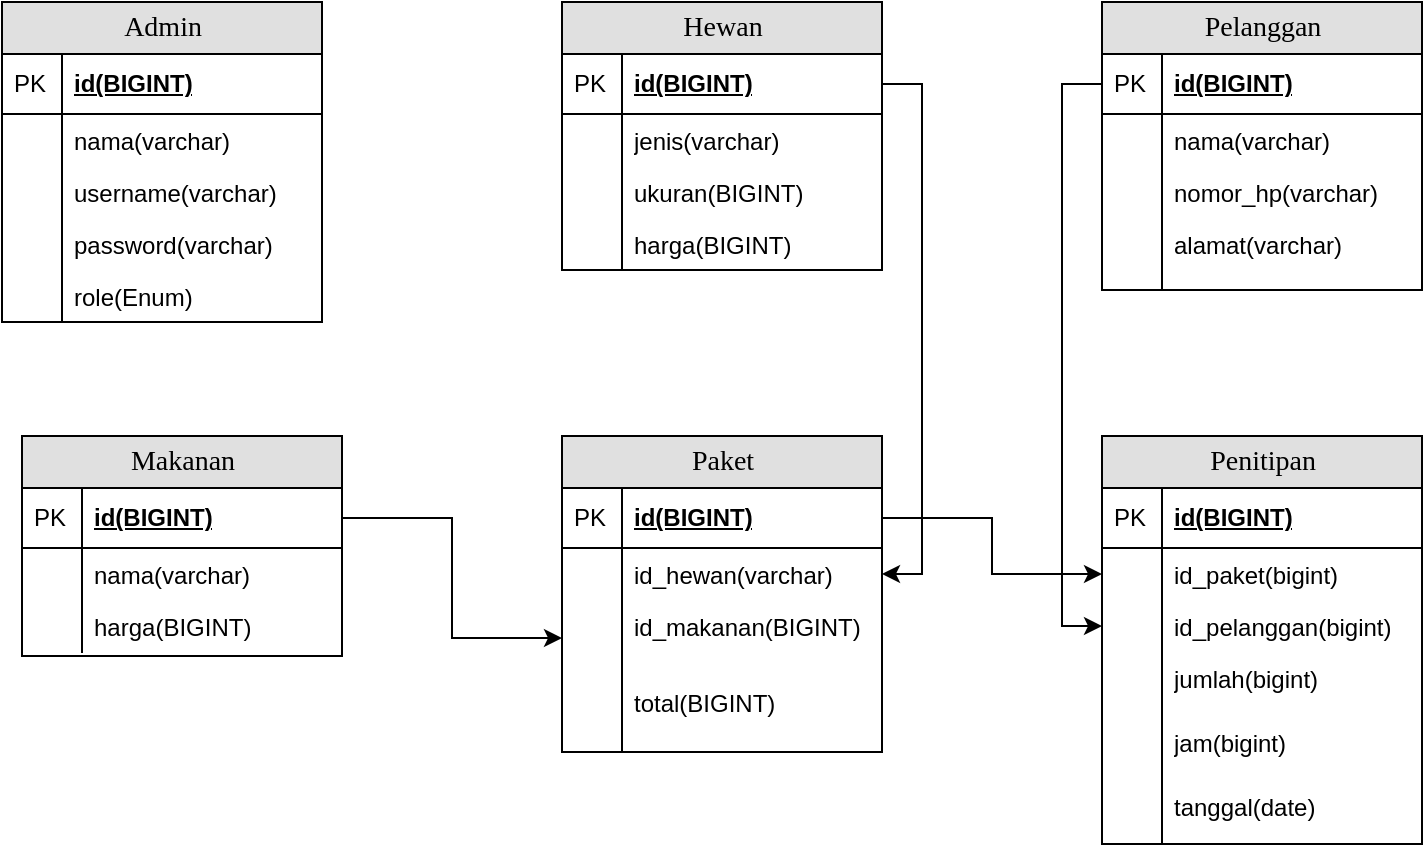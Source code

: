 <mxfile version="20.2.0" type="github">
  <diagram name="Page-1" id="e56a1550-8fbb-45ad-956c-1786394a9013">
    <mxGraphModel dx="814" dy="574" grid="1" gridSize="10" guides="1" tooltips="1" connect="1" arrows="1" fold="1" page="1" pageScale="1" pageWidth="1100" pageHeight="850" background="none" math="0" shadow="0">
      <root>
        <mxCell id="0" />
        <mxCell id="1" parent="0" />
        <mxCell id="2e49270ec7c68f3f-8" value="Admin" style="swimlane;html=1;fontStyle=0;childLayout=stackLayout;horizontal=1;startSize=26;fillColor=#e0e0e0;horizontalStack=0;resizeParent=1;resizeLast=0;collapsible=1;marginBottom=0;swimlaneFillColor=#ffffff;align=center;rounded=0;shadow=0;comic=0;labelBackgroundColor=none;strokeWidth=1;fontFamily=Verdana;fontSize=14;swimlaneLine=1;" parent="1" vertex="1">
          <mxGeometry width="160" height="160" as="geometry" />
        </mxCell>
        <mxCell id="2e49270ec7c68f3f-9" value="id(BIGINT)" style="shape=partialRectangle;top=0;left=0;right=0;bottom=1;html=1;align=left;verticalAlign=middle;fillColor=none;spacingLeft=34;spacingRight=4;whiteSpace=wrap;overflow=hidden;rotatable=0;points=[[0,0.5],[1,0.5]];portConstraint=eastwest;dropTarget=0;fontStyle=5;" parent="2e49270ec7c68f3f-8" vertex="1">
          <mxGeometry y="26" width="160" height="30" as="geometry" />
        </mxCell>
        <mxCell id="2e49270ec7c68f3f-10" value="PK" style="shape=partialRectangle;top=0;left=0;bottom=0;html=1;fillColor=none;align=left;verticalAlign=middle;spacingLeft=4;spacingRight=4;whiteSpace=wrap;overflow=hidden;rotatable=0;points=[];portConstraint=eastwest;part=1;" parent="2e49270ec7c68f3f-9" vertex="1" connectable="0">
          <mxGeometry width="30" height="30" as="geometry" />
        </mxCell>
        <mxCell id="2e49270ec7c68f3f-11" value="nama(varchar)" style="shape=partialRectangle;top=0;left=0;right=0;bottom=0;html=1;align=left;verticalAlign=top;fillColor=none;spacingLeft=34;spacingRight=4;whiteSpace=wrap;overflow=hidden;rotatable=0;points=[[0,0.5],[1,0.5]];portConstraint=eastwest;dropTarget=0;" parent="2e49270ec7c68f3f-8" vertex="1">
          <mxGeometry y="56" width="160" height="26" as="geometry" />
        </mxCell>
        <mxCell id="2e49270ec7c68f3f-12" value="" style="shape=partialRectangle;top=0;left=0;bottom=0;html=1;fillColor=none;align=left;verticalAlign=top;spacingLeft=4;spacingRight=4;whiteSpace=wrap;overflow=hidden;rotatable=0;points=[];portConstraint=eastwest;part=1;" parent="2e49270ec7c68f3f-11" vertex="1" connectable="0">
          <mxGeometry width="30" height="26" as="geometry" />
        </mxCell>
        <mxCell id="2e49270ec7c68f3f-13" value="username(varchar)" style="shape=partialRectangle;top=0;left=0;right=0;bottom=0;html=1;align=left;verticalAlign=top;fillColor=none;spacingLeft=34;spacingRight=4;whiteSpace=wrap;overflow=hidden;rotatable=0;points=[[0,0.5],[1,0.5]];portConstraint=eastwest;dropTarget=0;" parent="2e49270ec7c68f3f-8" vertex="1">
          <mxGeometry y="82" width="160" height="26" as="geometry" />
        </mxCell>
        <mxCell id="2e49270ec7c68f3f-14" value="" style="shape=partialRectangle;top=0;left=0;bottom=0;html=1;fillColor=none;align=left;verticalAlign=top;spacingLeft=4;spacingRight=4;whiteSpace=wrap;overflow=hidden;rotatable=0;points=[];portConstraint=eastwest;part=1;" parent="2e49270ec7c68f3f-13" vertex="1" connectable="0">
          <mxGeometry width="30" height="26" as="geometry" />
        </mxCell>
        <mxCell id="2e49270ec7c68f3f-15" value="password(varchar)" style="shape=partialRectangle;top=0;left=0;right=0;bottom=0;html=1;align=left;verticalAlign=top;fillColor=none;spacingLeft=34;spacingRight=4;whiteSpace=wrap;overflow=hidden;rotatable=0;points=[[0,0.5],[1,0.5]];portConstraint=eastwest;dropTarget=0;" parent="2e49270ec7c68f3f-8" vertex="1">
          <mxGeometry y="108" width="160" height="26" as="geometry" />
        </mxCell>
        <mxCell id="2e49270ec7c68f3f-16" value="" style="shape=partialRectangle;top=0;left=0;bottom=0;html=1;fillColor=none;align=left;verticalAlign=top;spacingLeft=4;spacingRight=4;whiteSpace=wrap;overflow=hidden;rotatable=0;points=[];portConstraint=eastwest;part=1;" parent="2e49270ec7c68f3f-15" vertex="1" connectable="0">
          <mxGeometry width="30" height="26" as="geometry" />
        </mxCell>
        <mxCell id="2us343jR7j0hdFJ10d-l-81" value="role(Enum)" style="shape=partialRectangle;top=0;left=0;right=0;bottom=0;html=1;align=left;verticalAlign=top;fillColor=none;spacingLeft=34;spacingRight=4;whiteSpace=wrap;overflow=hidden;rotatable=0;points=[[0,0.5],[1,0.5]];portConstraint=eastwest;dropTarget=0;" vertex="1" parent="2e49270ec7c68f3f-8">
          <mxGeometry y="134" width="160" height="26" as="geometry" />
        </mxCell>
        <mxCell id="2us343jR7j0hdFJ10d-l-82" value="" style="shape=partialRectangle;top=0;left=0;bottom=0;html=1;fillColor=none;align=left;verticalAlign=top;spacingLeft=4;spacingRight=4;whiteSpace=wrap;overflow=hidden;rotatable=0;points=[];portConstraint=eastwest;part=1;" vertex="1" connectable="0" parent="2us343jR7j0hdFJ10d-l-81">
          <mxGeometry width="30" height="26" as="geometry" />
        </mxCell>
        <mxCell id="2us343jR7j0hdFJ10d-l-2" value="Hewan" style="swimlane;html=1;fontStyle=0;childLayout=stackLayout;horizontal=1;startSize=26;fillColor=#e0e0e0;horizontalStack=0;resizeParent=1;resizeLast=0;collapsible=1;marginBottom=0;swimlaneFillColor=#ffffff;align=center;rounded=0;shadow=0;comic=0;labelBackgroundColor=none;strokeWidth=1;fontFamily=Verdana;fontSize=14;swimlaneLine=1;" vertex="1" parent="1">
          <mxGeometry x="280" width="160" height="134" as="geometry" />
        </mxCell>
        <mxCell id="2us343jR7j0hdFJ10d-l-3" value="id(BIGINT)" style="shape=partialRectangle;top=0;left=0;right=0;bottom=1;html=1;align=left;verticalAlign=middle;fillColor=none;spacingLeft=34;spacingRight=4;whiteSpace=wrap;overflow=hidden;rotatable=0;points=[[0,0.5],[1,0.5]];portConstraint=eastwest;dropTarget=0;fontStyle=5;" vertex="1" parent="2us343jR7j0hdFJ10d-l-2">
          <mxGeometry y="26" width="160" height="30" as="geometry" />
        </mxCell>
        <mxCell id="2us343jR7j0hdFJ10d-l-4" value="PK" style="shape=partialRectangle;top=0;left=0;bottom=0;html=1;fillColor=none;align=left;verticalAlign=middle;spacingLeft=4;spacingRight=4;whiteSpace=wrap;overflow=hidden;rotatable=0;points=[];portConstraint=eastwest;part=1;" vertex="1" connectable="0" parent="2us343jR7j0hdFJ10d-l-3">
          <mxGeometry width="30" height="30" as="geometry" />
        </mxCell>
        <mxCell id="2us343jR7j0hdFJ10d-l-5" value="jenis(varchar)" style="shape=partialRectangle;top=0;left=0;right=0;bottom=0;html=1;align=left;verticalAlign=top;fillColor=none;spacingLeft=34;spacingRight=4;whiteSpace=wrap;overflow=hidden;rotatable=0;points=[[0,0.5],[1,0.5]];portConstraint=eastwest;dropTarget=0;" vertex="1" parent="2us343jR7j0hdFJ10d-l-2">
          <mxGeometry y="56" width="160" height="26" as="geometry" />
        </mxCell>
        <mxCell id="2us343jR7j0hdFJ10d-l-6" value="" style="shape=partialRectangle;top=0;left=0;bottom=0;html=1;fillColor=none;align=left;verticalAlign=top;spacingLeft=4;spacingRight=4;whiteSpace=wrap;overflow=hidden;rotatable=0;points=[];portConstraint=eastwest;part=1;" vertex="1" connectable="0" parent="2us343jR7j0hdFJ10d-l-5">
          <mxGeometry width="30" height="26" as="geometry" />
        </mxCell>
        <mxCell id="2us343jR7j0hdFJ10d-l-7" value="ukuran(BIGINT)" style="shape=partialRectangle;top=0;left=0;right=0;bottom=0;html=1;align=left;verticalAlign=top;fillColor=none;spacingLeft=34;spacingRight=4;whiteSpace=wrap;overflow=hidden;rotatable=0;points=[[0,0.5],[1,0.5]];portConstraint=eastwest;dropTarget=0;" vertex="1" parent="2us343jR7j0hdFJ10d-l-2">
          <mxGeometry y="82" width="160" height="26" as="geometry" />
        </mxCell>
        <mxCell id="2us343jR7j0hdFJ10d-l-8" value="" style="shape=partialRectangle;top=0;left=0;bottom=0;html=1;fillColor=none;align=left;verticalAlign=top;spacingLeft=4;spacingRight=4;whiteSpace=wrap;overflow=hidden;rotatable=0;points=[];portConstraint=eastwest;part=1;" vertex="1" connectable="0" parent="2us343jR7j0hdFJ10d-l-7">
          <mxGeometry width="30" height="26" as="geometry" />
        </mxCell>
        <mxCell id="2us343jR7j0hdFJ10d-l-44" value="harga(BIGINT)" style="shape=partialRectangle;top=0;left=0;right=0;bottom=0;html=1;align=left;verticalAlign=top;fillColor=none;spacingLeft=34;spacingRight=4;whiteSpace=wrap;overflow=hidden;rotatable=0;points=[[0,0.5],[1,0.5]];portConstraint=eastwest;dropTarget=0;" vertex="1" parent="2us343jR7j0hdFJ10d-l-2">
          <mxGeometry y="108" width="160" height="26" as="geometry" />
        </mxCell>
        <mxCell id="2us343jR7j0hdFJ10d-l-45" value="" style="shape=partialRectangle;top=0;left=0;bottom=0;html=1;fillColor=none;align=left;verticalAlign=top;spacingLeft=4;spacingRight=4;whiteSpace=wrap;overflow=hidden;rotatable=0;points=[];portConstraint=eastwest;part=1;" vertex="1" connectable="0" parent="2us343jR7j0hdFJ10d-l-44">
          <mxGeometry width="30" height="26" as="geometry" />
        </mxCell>
        <mxCell id="2us343jR7j0hdFJ10d-l-22" value="Pelanggan" style="swimlane;html=1;fontStyle=0;childLayout=stackLayout;horizontal=1;startSize=26;fillColor=#e0e0e0;horizontalStack=0;resizeParent=1;resizeLast=0;collapsible=1;marginBottom=0;swimlaneFillColor=#ffffff;align=center;rounded=0;shadow=0;comic=0;labelBackgroundColor=none;strokeWidth=1;fontFamily=Verdana;fontSize=14;swimlaneLine=1;" vertex="1" parent="1">
          <mxGeometry x="550" width="160" height="144" as="geometry" />
        </mxCell>
        <mxCell id="2us343jR7j0hdFJ10d-l-23" value="id(BIGINT)" style="shape=partialRectangle;top=0;left=0;right=0;bottom=1;html=1;align=left;verticalAlign=middle;fillColor=none;spacingLeft=34;spacingRight=4;whiteSpace=wrap;overflow=hidden;rotatable=0;points=[[0,0.5],[1,0.5]];portConstraint=eastwest;dropTarget=0;fontStyle=5;" vertex="1" parent="2us343jR7j0hdFJ10d-l-22">
          <mxGeometry y="26" width="160" height="30" as="geometry" />
        </mxCell>
        <mxCell id="2us343jR7j0hdFJ10d-l-24" value="PK" style="shape=partialRectangle;top=0;left=0;bottom=0;html=1;fillColor=none;align=left;verticalAlign=middle;spacingLeft=4;spacingRight=4;whiteSpace=wrap;overflow=hidden;rotatable=0;points=[];portConstraint=eastwest;part=1;" vertex="1" connectable="0" parent="2us343jR7j0hdFJ10d-l-23">
          <mxGeometry width="30" height="30" as="geometry" />
        </mxCell>
        <mxCell id="2us343jR7j0hdFJ10d-l-25" value="nama(varchar)" style="shape=partialRectangle;top=0;left=0;right=0;bottom=0;html=1;align=left;verticalAlign=top;fillColor=none;spacingLeft=34;spacingRight=4;whiteSpace=wrap;overflow=hidden;rotatable=0;points=[[0,0.5],[1,0.5]];portConstraint=eastwest;dropTarget=0;" vertex="1" parent="2us343jR7j0hdFJ10d-l-22">
          <mxGeometry y="56" width="160" height="26" as="geometry" />
        </mxCell>
        <mxCell id="2us343jR7j0hdFJ10d-l-26" value="" style="shape=partialRectangle;top=0;left=0;bottom=0;html=1;fillColor=none;align=left;verticalAlign=top;spacingLeft=4;spacingRight=4;whiteSpace=wrap;overflow=hidden;rotatable=0;points=[];portConstraint=eastwest;part=1;" vertex="1" connectable="0" parent="2us343jR7j0hdFJ10d-l-25">
          <mxGeometry width="30" height="26" as="geometry" />
        </mxCell>
        <mxCell id="2us343jR7j0hdFJ10d-l-27" value="nomor_hp(varchar)" style="shape=partialRectangle;top=0;left=0;right=0;bottom=0;html=1;align=left;verticalAlign=top;fillColor=none;spacingLeft=34;spacingRight=4;whiteSpace=wrap;overflow=hidden;rotatable=0;points=[[0,0.5],[1,0.5]];portConstraint=eastwest;dropTarget=0;" vertex="1" parent="2us343jR7j0hdFJ10d-l-22">
          <mxGeometry y="82" width="160" height="26" as="geometry" />
        </mxCell>
        <mxCell id="2us343jR7j0hdFJ10d-l-28" value="" style="shape=partialRectangle;top=0;left=0;bottom=0;html=1;fillColor=none;align=left;verticalAlign=top;spacingLeft=4;spacingRight=4;whiteSpace=wrap;overflow=hidden;rotatable=0;points=[];portConstraint=eastwest;part=1;" vertex="1" connectable="0" parent="2us343jR7j0hdFJ10d-l-27">
          <mxGeometry width="30" height="26" as="geometry" />
        </mxCell>
        <mxCell id="2us343jR7j0hdFJ10d-l-29" value="alamat(varchar)" style="shape=partialRectangle;top=0;left=0;right=0;bottom=0;html=1;align=left;verticalAlign=top;fillColor=none;spacingLeft=34;spacingRight=4;whiteSpace=wrap;overflow=hidden;rotatable=0;points=[[0,0.5],[1,0.5]];portConstraint=eastwest;dropTarget=0;" vertex="1" parent="2us343jR7j0hdFJ10d-l-22">
          <mxGeometry y="108" width="160" height="26" as="geometry" />
        </mxCell>
        <mxCell id="2us343jR7j0hdFJ10d-l-30" value="" style="shape=partialRectangle;top=0;left=0;bottom=0;html=1;fillColor=none;align=left;verticalAlign=top;spacingLeft=4;spacingRight=4;whiteSpace=wrap;overflow=hidden;rotatable=0;points=[];portConstraint=eastwest;part=1;" vertex="1" connectable="0" parent="2us343jR7j0hdFJ10d-l-29">
          <mxGeometry width="30" height="26" as="geometry" />
        </mxCell>
        <mxCell id="2us343jR7j0hdFJ10d-l-31" value="" style="shape=partialRectangle;top=0;left=0;right=0;bottom=0;html=1;align=left;verticalAlign=top;fillColor=none;spacingLeft=34;spacingRight=4;whiteSpace=wrap;overflow=hidden;rotatable=0;points=[[0,0.5],[1,0.5]];portConstraint=eastwest;dropTarget=0;" vertex="1" parent="2us343jR7j0hdFJ10d-l-22">
          <mxGeometry y="134" width="160" height="10" as="geometry" />
        </mxCell>
        <mxCell id="2us343jR7j0hdFJ10d-l-32" value="" style="shape=partialRectangle;top=0;left=0;bottom=0;html=1;fillColor=none;align=left;verticalAlign=top;spacingLeft=4;spacingRight=4;whiteSpace=wrap;overflow=hidden;rotatable=0;points=[];portConstraint=eastwest;part=1;" vertex="1" connectable="0" parent="2us343jR7j0hdFJ10d-l-31">
          <mxGeometry width="30" height="10" as="geometry" />
        </mxCell>
        <mxCell id="2us343jR7j0hdFJ10d-l-33" value="Penitipan" style="swimlane;html=1;fontStyle=0;childLayout=stackLayout;horizontal=1;startSize=26;fillColor=#e0e0e0;horizontalStack=0;resizeParent=1;resizeLast=0;collapsible=1;marginBottom=0;swimlaneFillColor=#ffffff;align=center;rounded=0;shadow=0;comic=0;labelBackgroundColor=none;strokeWidth=1;fontFamily=Verdana;fontSize=14;swimlaneLine=1;" vertex="1" parent="1">
          <mxGeometry x="550" y="217" width="160" height="204" as="geometry" />
        </mxCell>
        <mxCell id="2us343jR7j0hdFJ10d-l-34" value="id(BIGINT)" style="shape=partialRectangle;top=0;left=0;right=0;bottom=1;html=1;align=left;verticalAlign=middle;fillColor=none;spacingLeft=34;spacingRight=4;whiteSpace=wrap;overflow=hidden;rotatable=0;points=[[0,0.5],[1,0.5]];portConstraint=eastwest;dropTarget=0;fontStyle=5;" vertex="1" parent="2us343jR7j0hdFJ10d-l-33">
          <mxGeometry y="26" width="160" height="30" as="geometry" />
        </mxCell>
        <mxCell id="2us343jR7j0hdFJ10d-l-35" value="PK" style="shape=partialRectangle;top=0;left=0;bottom=0;html=1;fillColor=none;align=left;verticalAlign=middle;spacingLeft=4;spacingRight=4;whiteSpace=wrap;overflow=hidden;rotatable=0;points=[];portConstraint=eastwest;part=1;" vertex="1" connectable="0" parent="2us343jR7j0hdFJ10d-l-34">
          <mxGeometry width="30" height="30" as="geometry" />
        </mxCell>
        <mxCell id="2us343jR7j0hdFJ10d-l-36" value="id_paket(bigint)" style="shape=partialRectangle;top=0;left=0;right=0;bottom=0;html=1;align=left;verticalAlign=top;fillColor=none;spacingLeft=34;spacingRight=4;whiteSpace=wrap;overflow=hidden;rotatable=0;points=[[0,0.5],[1,0.5]];portConstraint=eastwest;dropTarget=0;" vertex="1" parent="2us343jR7j0hdFJ10d-l-33">
          <mxGeometry y="56" width="160" height="26" as="geometry" />
        </mxCell>
        <mxCell id="2us343jR7j0hdFJ10d-l-37" value="" style="shape=partialRectangle;top=0;left=0;bottom=0;html=1;fillColor=none;align=left;verticalAlign=top;spacingLeft=4;spacingRight=4;whiteSpace=wrap;overflow=hidden;rotatable=0;points=[];portConstraint=eastwest;part=1;" vertex="1" connectable="0" parent="2us343jR7j0hdFJ10d-l-36">
          <mxGeometry width="30" height="26" as="geometry" />
        </mxCell>
        <mxCell id="2us343jR7j0hdFJ10d-l-38" value="id_pelanggan(bigint)" style="shape=partialRectangle;top=0;left=0;right=0;bottom=0;html=1;align=left;verticalAlign=top;fillColor=none;spacingLeft=34;spacingRight=4;whiteSpace=wrap;overflow=hidden;rotatable=0;points=[[0,0.5],[1,0.5]];portConstraint=eastwest;dropTarget=0;" vertex="1" parent="2us343jR7j0hdFJ10d-l-33">
          <mxGeometry y="82" width="160" height="26" as="geometry" />
        </mxCell>
        <mxCell id="2us343jR7j0hdFJ10d-l-39" value="" style="shape=partialRectangle;top=0;left=0;bottom=0;html=1;fillColor=none;align=left;verticalAlign=top;spacingLeft=4;spacingRight=4;whiteSpace=wrap;overflow=hidden;rotatable=0;points=[];portConstraint=eastwest;part=1;" vertex="1" connectable="0" parent="2us343jR7j0hdFJ10d-l-38">
          <mxGeometry width="30" height="26" as="geometry" />
        </mxCell>
        <mxCell id="2us343jR7j0hdFJ10d-l-46" value="jumlah(bigint)" style="shape=partialRectangle;top=0;left=0;right=0;bottom=0;html=1;align=left;verticalAlign=top;fillColor=none;spacingLeft=34;spacingRight=4;whiteSpace=wrap;overflow=hidden;rotatable=0;points=[[0,0.5],[1,0.5]];portConstraint=eastwest;dropTarget=0;" vertex="1" parent="2us343jR7j0hdFJ10d-l-33">
          <mxGeometry y="108" width="160" height="32" as="geometry" />
        </mxCell>
        <mxCell id="2us343jR7j0hdFJ10d-l-47" value="" style="shape=partialRectangle;top=0;left=0;bottom=0;html=1;fillColor=none;align=left;verticalAlign=top;spacingLeft=4;spacingRight=4;whiteSpace=wrap;overflow=hidden;rotatable=0;points=[];portConstraint=eastwest;part=1;" vertex="1" connectable="0" parent="2us343jR7j0hdFJ10d-l-46">
          <mxGeometry width="30" height="32" as="geometry" />
        </mxCell>
        <mxCell id="2us343jR7j0hdFJ10d-l-48" value="jam(bigint)" style="shape=partialRectangle;top=0;left=0;right=0;bottom=0;html=1;align=left;verticalAlign=top;fillColor=none;spacingLeft=34;spacingRight=4;whiteSpace=wrap;overflow=hidden;rotatable=0;points=[[0,0.5],[1,0.5]];portConstraint=eastwest;dropTarget=0;" vertex="1" parent="2us343jR7j0hdFJ10d-l-33">
          <mxGeometry y="140" width="160" height="32" as="geometry" />
        </mxCell>
        <mxCell id="2us343jR7j0hdFJ10d-l-49" value="" style="shape=partialRectangle;top=0;left=0;bottom=0;html=1;fillColor=none;align=left;verticalAlign=top;spacingLeft=4;spacingRight=4;whiteSpace=wrap;overflow=hidden;rotatable=0;points=[];portConstraint=eastwest;part=1;" vertex="1" connectable="0" parent="2us343jR7j0hdFJ10d-l-48">
          <mxGeometry width="30" height="32" as="geometry" />
        </mxCell>
        <mxCell id="2us343jR7j0hdFJ10d-l-50" value="tanggal(date)" style="shape=partialRectangle;top=0;left=0;right=0;bottom=0;html=1;align=left;verticalAlign=top;fillColor=none;spacingLeft=34;spacingRight=4;whiteSpace=wrap;overflow=hidden;rotatable=0;points=[[0,0.5],[1,0.5]];portConstraint=eastwest;dropTarget=0;" vertex="1" parent="2us343jR7j0hdFJ10d-l-33">
          <mxGeometry y="172" width="160" height="32" as="geometry" />
        </mxCell>
        <mxCell id="2us343jR7j0hdFJ10d-l-51" value="" style="shape=partialRectangle;top=0;left=0;bottom=0;html=1;fillColor=none;align=left;verticalAlign=top;spacingLeft=4;spacingRight=4;whiteSpace=wrap;overflow=hidden;rotatable=0;points=[];portConstraint=eastwest;part=1;" vertex="1" connectable="0" parent="2us343jR7j0hdFJ10d-l-50">
          <mxGeometry width="30" height="32" as="geometry" />
        </mxCell>
        <mxCell id="2us343jR7j0hdFJ10d-l-54" value="Makanan" style="swimlane;html=1;fontStyle=0;childLayout=stackLayout;horizontal=1;startSize=26;fillColor=#e0e0e0;horizontalStack=0;resizeParent=1;resizeLast=0;collapsible=1;marginBottom=0;swimlaneFillColor=#ffffff;align=center;rounded=0;shadow=0;comic=0;labelBackgroundColor=none;strokeWidth=1;fontFamily=Verdana;fontSize=14;swimlaneLine=1;" vertex="1" parent="1">
          <mxGeometry x="10" y="217" width="160" height="110" as="geometry" />
        </mxCell>
        <mxCell id="2us343jR7j0hdFJ10d-l-55" value="id(BIGINT)" style="shape=partialRectangle;top=0;left=0;right=0;bottom=1;html=1;align=left;verticalAlign=middle;fillColor=none;spacingLeft=34;spacingRight=4;whiteSpace=wrap;overflow=hidden;rotatable=0;points=[[0,0.5],[1,0.5]];portConstraint=eastwest;dropTarget=0;fontStyle=5;" vertex="1" parent="2us343jR7j0hdFJ10d-l-54">
          <mxGeometry y="26" width="160" height="30" as="geometry" />
        </mxCell>
        <mxCell id="2us343jR7j0hdFJ10d-l-56" value="PK" style="shape=partialRectangle;top=0;left=0;bottom=0;html=1;fillColor=none;align=left;verticalAlign=middle;spacingLeft=4;spacingRight=4;whiteSpace=wrap;overflow=hidden;rotatable=0;points=[];portConstraint=eastwest;part=1;" vertex="1" connectable="0" parent="2us343jR7j0hdFJ10d-l-55">
          <mxGeometry width="30" height="30" as="geometry" />
        </mxCell>
        <mxCell id="2us343jR7j0hdFJ10d-l-57" value="nama(varchar)" style="shape=partialRectangle;top=0;left=0;right=0;bottom=0;html=1;align=left;verticalAlign=top;fillColor=none;spacingLeft=34;spacingRight=4;whiteSpace=wrap;overflow=hidden;rotatable=0;points=[[0,0.5],[1,0.5]];portConstraint=eastwest;dropTarget=0;" vertex="1" parent="2us343jR7j0hdFJ10d-l-54">
          <mxGeometry y="56" width="160" height="26" as="geometry" />
        </mxCell>
        <mxCell id="2us343jR7j0hdFJ10d-l-58" value="" style="shape=partialRectangle;top=0;left=0;bottom=0;html=1;fillColor=none;align=left;verticalAlign=top;spacingLeft=4;spacingRight=4;whiteSpace=wrap;overflow=hidden;rotatable=0;points=[];portConstraint=eastwest;part=1;" vertex="1" connectable="0" parent="2us343jR7j0hdFJ10d-l-57">
          <mxGeometry width="30" height="26" as="geometry" />
        </mxCell>
        <mxCell id="2us343jR7j0hdFJ10d-l-61" value="harga(BIGINT)" style="shape=partialRectangle;top=0;left=0;right=0;bottom=0;html=1;align=left;verticalAlign=top;fillColor=none;spacingLeft=34;spacingRight=4;whiteSpace=wrap;overflow=hidden;rotatable=0;points=[[0,0.5],[1,0.5]];portConstraint=eastwest;dropTarget=0;" vertex="1" parent="2us343jR7j0hdFJ10d-l-54">
          <mxGeometry y="82" width="160" height="26" as="geometry" />
        </mxCell>
        <mxCell id="2us343jR7j0hdFJ10d-l-62" value="" style="shape=partialRectangle;top=0;left=0;bottom=0;html=1;fillColor=none;align=left;verticalAlign=top;spacingLeft=4;spacingRight=4;whiteSpace=wrap;overflow=hidden;rotatable=0;points=[];portConstraint=eastwest;part=1;" vertex="1" connectable="0" parent="2us343jR7j0hdFJ10d-l-61">
          <mxGeometry width="30" height="26" as="geometry" />
        </mxCell>
        <mxCell id="2us343jR7j0hdFJ10d-l-63" value="Paket" style="swimlane;html=1;fontStyle=0;childLayout=stackLayout;horizontal=1;startSize=26;fillColor=#e0e0e0;horizontalStack=0;resizeParent=1;resizeLast=0;collapsible=1;marginBottom=0;swimlaneFillColor=#ffffff;align=center;rounded=0;shadow=0;comic=0;labelBackgroundColor=none;strokeWidth=1;fontFamily=Verdana;fontSize=14;swimlaneLine=1;" vertex="1" parent="1">
          <mxGeometry x="280" y="217" width="160" height="158" as="geometry" />
        </mxCell>
        <mxCell id="2us343jR7j0hdFJ10d-l-64" value="id(BIGINT)" style="shape=partialRectangle;top=0;left=0;right=0;bottom=1;html=1;align=left;verticalAlign=middle;fillColor=none;spacingLeft=34;spacingRight=4;whiteSpace=wrap;overflow=hidden;rotatable=0;points=[[0,0.5],[1,0.5]];portConstraint=eastwest;dropTarget=0;fontStyle=5;" vertex="1" parent="2us343jR7j0hdFJ10d-l-63">
          <mxGeometry y="26" width="160" height="30" as="geometry" />
        </mxCell>
        <mxCell id="2us343jR7j0hdFJ10d-l-65" value="PK" style="shape=partialRectangle;top=0;left=0;bottom=0;html=1;fillColor=none;align=left;verticalAlign=middle;spacingLeft=4;spacingRight=4;whiteSpace=wrap;overflow=hidden;rotatable=0;points=[];portConstraint=eastwest;part=1;" vertex="1" connectable="0" parent="2us343jR7j0hdFJ10d-l-64">
          <mxGeometry width="30" height="30" as="geometry" />
        </mxCell>
        <mxCell id="2us343jR7j0hdFJ10d-l-66" value="id_hewan(varchar)" style="shape=partialRectangle;top=0;left=0;right=0;bottom=0;html=1;align=left;verticalAlign=top;fillColor=none;spacingLeft=34;spacingRight=4;whiteSpace=wrap;overflow=hidden;rotatable=0;points=[[0,0.5],[1,0.5]];portConstraint=eastwest;dropTarget=0;" vertex="1" parent="2us343jR7j0hdFJ10d-l-63">
          <mxGeometry y="56" width="160" height="26" as="geometry" />
        </mxCell>
        <mxCell id="2us343jR7j0hdFJ10d-l-67" value="" style="shape=partialRectangle;top=0;left=0;bottom=0;html=1;fillColor=none;align=left;verticalAlign=top;spacingLeft=4;spacingRight=4;whiteSpace=wrap;overflow=hidden;rotatable=0;points=[];portConstraint=eastwest;part=1;" vertex="1" connectable="0" parent="2us343jR7j0hdFJ10d-l-66">
          <mxGeometry width="30" height="26" as="geometry" />
        </mxCell>
        <mxCell id="2us343jR7j0hdFJ10d-l-68" value="id_makanan(BIGINT)" style="shape=partialRectangle;top=0;left=0;right=0;bottom=0;html=1;align=left;verticalAlign=top;fillColor=none;spacingLeft=34;spacingRight=4;whiteSpace=wrap;overflow=hidden;rotatable=0;points=[[0,0.5],[1,0.5]];portConstraint=eastwest;dropTarget=0;" vertex="1" parent="2us343jR7j0hdFJ10d-l-63">
          <mxGeometry y="82" width="160" height="38" as="geometry" />
        </mxCell>
        <mxCell id="2us343jR7j0hdFJ10d-l-69" value="" style="shape=partialRectangle;top=0;left=0;bottom=0;html=1;fillColor=none;align=left;verticalAlign=top;spacingLeft=4;spacingRight=4;whiteSpace=wrap;overflow=hidden;rotatable=0;points=[];portConstraint=eastwest;part=1;" vertex="1" connectable="0" parent="2us343jR7j0hdFJ10d-l-68">
          <mxGeometry width="30" height="38" as="geometry" />
        </mxCell>
        <mxCell id="2us343jR7j0hdFJ10d-l-72" value="total(BIGINT)" style="shape=partialRectangle;top=0;left=0;right=0;bottom=0;html=1;align=left;verticalAlign=top;fillColor=none;spacingLeft=34;spacingRight=4;whiteSpace=wrap;overflow=hidden;rotatable=0;points=[[0,0.5],[1,0.5]];portConstraint=eastwest;dropTarget=0;" vertex="1" parent="2us343jR7j0hdFJ10d-l-63">
          <mxGeometry y="120" width="160" height="38" as="geometry" />
        </mxCell>
        <mxCell id="2us343jR7j0hdFJ10d-l-73" value="" style="shape=partialRectangle;top=0;left=0;bottom=0;html=1;fillColor=none;align=left;verticalAlign=top;spacingLeft=4;spacingRight=4;whiteSpace=wrap;overflow=hidden;rotatable=0;points=[];portConstraint=eastwest;part=1;" vertex="1" connectable="0" parent="2us343jR7j0hdFJ10d-l-72">
          <mxGeometry width="30" height="38" as="geometry" />
        </mxCell>
        <mxCell id="2us343jR7j0hdFJ10d-l-76" style="edgeStyle=orthogonalEdgeStyle;rounded=0;orthogonalLoop=1;jettySize=auto;html=1;exitX=1;exitY=0.5;exitDx=0;exitDy=0;entryX=1;entryY=0.5;entryDx=0;entryDy=0;" edge="1" parent="1" source="2us343jR7j0hdFJ10d-l-3" target="2us343jR7j0hdFJ10d-l-66">
          <mxGeometry relative="1" as="geometry" />
        </mxCell>
        <mxCell id="2us343jR7j0hdFJ10d-l-77" style="edgeStyle=orthogonalEdgeStyle;rounded=0;orthogonalLoop=1;jettySize=auto;html=1;exitX=1;exitY=0.5;exitDx=0;exitDy=0;entryX=0;entryY=0.5;entryDx=0;entryDy=0;" edge="1" parent="1" source="2us343jR7j0hdFJ10d-l-55" target="2us343jR7j0hdFJ10d-l-68">
          <mxGeometry relative="1" as="geometry" />
        </mxCell>
        <mxCell id="2us343jR7j0hdFJ10d-l-78" style="edgeStyle=orthogonalEdgeStyle;rounded=0;orthogonalLoop=1;jettySize=auto;html=1;exitX=1;exitY=0.5;exitDx=0;exitDy=0;entryX=0;entryY=0.5;entryDx=0;entryDy=0;" edge="1" parent="1" source="2us343jR7j0hdFJ10d-l-64" target="2us343jR7j0hdFJ10d-l-36">
          <mxGeometry relative="1" as="geometry" />
        </mxCell>
        <mxCell id="2us343jR7j0hdFJ10d-l-79" style="edgeStyle=orthogonalEdgeStyle;rounded=0;orthogonalLoop=1;jettySize=auto;html=1;exitX=0;exitY=0.5;exitDx=0;exitDy=0;entryX=0;entryY=0.5;entryDx=0;entryDy=0;" edge="1" parent="1" source="2us343jR7j0hdFJ10d-l-23" target="2us343jR7j0hdFJ10d-l-38">
          <mxGeometry relative="1" as="geometry" />
        </mxCell>
      </root>
    </mxGraphModel>
  </diagram>
</mxfile>
